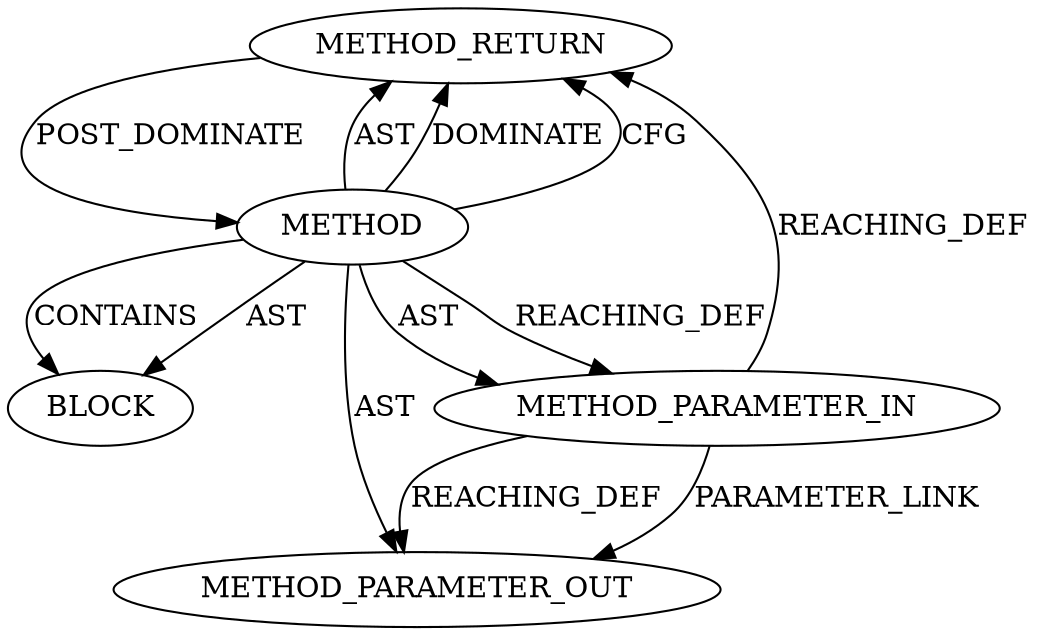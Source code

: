 digraph {
  20479 [label=METHOD_RETURN ORDER=2 CODE="RET" TYPE_FULL_NAME="ANY" EVALUATION_STRATEGY="BY_VALUE"]
  20477 [label=METHOD_PARAMETER_IN ORDER=1 CODE="p1" IS_VARIADIC=false TYPE_FULL_NAME="ANY" EVALUATION_STRATEGY="BY_VALUE" INDEX=1 NAME="p1"]
  20476 [label=METHOD AST_PARENT_TYPE="NAMESPACE_BLOCK" AST_PARENT_FULL_NAME="<global>" ORDER=0 CODE="<empty>" FULL_NAME="mutex_init" IS_EXTERNAL=true FILENAME="<empty>" SIGNATURE="" NAME="mutex_init"]
  20478 [label=BLOCK ORDER=1 ARGUMENT_INDEX=1 CODE="<empty>" TYPE_FULL_NAME="ANY"]
  22198 [label=METHOD_PARAMETER_OUT ORDER=1 CODE="p1" IS_VARIADIC=false TYPE_FULL_NAME="ANY" EVALUATION_STRATEGY="BY_VALUE" INDEX=1 NAME="p1"]
  20479 -> 20476 [label=POST_DOMINATE ]
  20476 -> 20479 [label=AST ]
  20477 -> 20479 [label=REACHING_DEF VARIABLE="p1"]
  20476 -> 20477 [label=REACHING_DEF VARIABLE=""]
  20476 -> 22198 [label=AST ]
  20477 -> 22198 [label=PARAMETER_LINK ]
  20476 -> 20479 [label=DOMINATE ]
  20476 -> 20477 [label=AST ]
  20476 -> 20478 [label=CONTAINS ]
  20476 -> 20479 [label=CFG ]
  20477 -> 22198 [label=REACHING_DEF VARIABLE="p1"]
  20476 -> 20478 [label=AST ]
}
